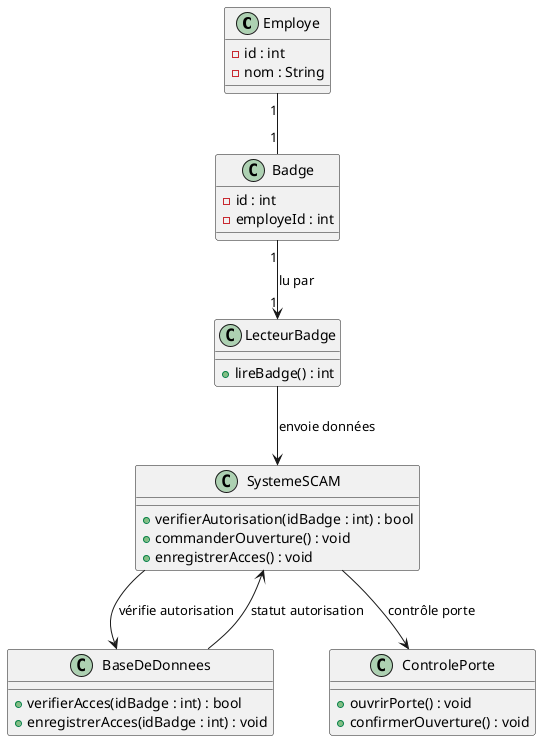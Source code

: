 @startuml badge_class_diagram
class Employe {
    - id : int
    - nom : String
}

class Badge {
    - id : int
    - employeId : int
}

class LecteurBadge {
    + lireBadge() : int
}

class SystemeSCAM {
    + verifierAutorisation(idBadge : int) : bool
    + commanderOuverture() : void
    + enregistrerAcces() : void
}

class BaseDeDonnees {
    + verifierAcces(idBadge : int) : bool
    + enregistrerAcces(idBadge : int) : void
}

class ControlePorte {
    + ouvrirPorte() : void
    + confirmerOuverture() : void
}

Employe "1" -- "1" Badge
Badge "1" --> "1" LecteurBadge : "lu par"
LecteurBadge --> SystemeSCAM : "envoie données"
SystemeSCAM --> BaseDeDonnees : "vérifie autorisation"
SystemeSCAM --> ControlePorte : "contrôle porte"
BaseDeDonnees --> SystemeSCAM : "statut autorisation"
@enduml
